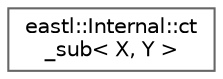 digraph "类继承关系图"
{
 // LATEX_PDF_SIZE
  bgcolor="transparent";
  edge [fontname=Helvetica,fontsize=10,labelfontname=Helvetica,labelfontsize=10];
  node [fontname=Helvetica,fontsize=10,shape=box,height=0.2,width=0.4];
  rankdir="LR";
  Node0 [id="Node000000",label="eastl::Internal::ct\l_sub\< X, Y \>",height=0.2,width=0.4,color="grey40", fillcolor="white", style="filled",URL="$structeastl_1_1_internal_1_1ct__sub.html",tooltip=" "];
}
